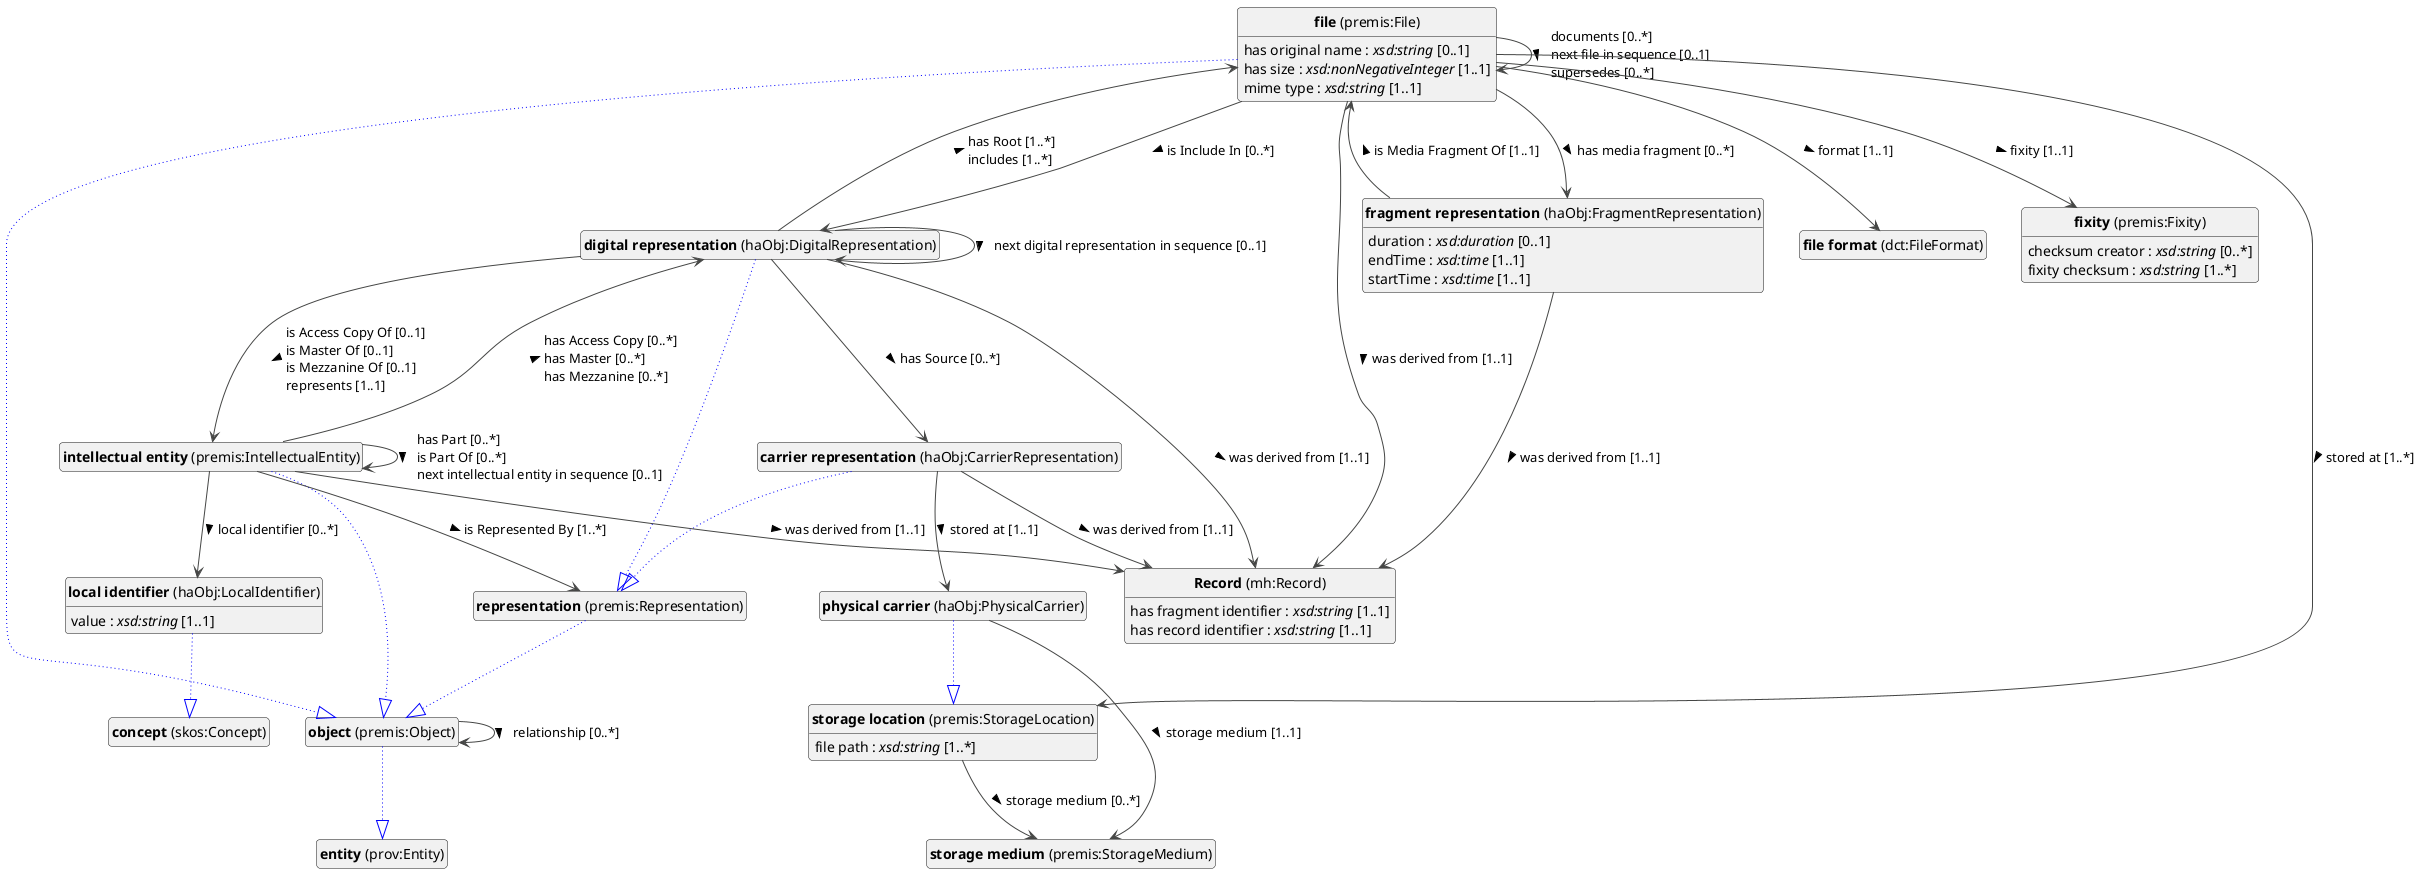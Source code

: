 @startuml
!theme vibrant
skinparam classFontSize 14
!define LIGHTORANGE
skinparam componentStyle uml2
skinparam wrapMessageWidth 1000
skinparam wrapWidth 1000
' skinparam ArrowColor #Maroon
' Remove shadows
skinparam shadowing false
'skinparam linetype polyline
skinparam ArrowMessageAlignment left
top to bottom direction


class "<b>Record</b> (mh:Record)" as mh_Record [[#mh%3ARecord]]
class "<b>carrier representation</b> (haObj:CarrierRepresentation)" as haObj_CarrierRepresentation [[#haObj%3ACarrierRepresentation]]
class "<b>representation</b> (premis:Representation)" as premis_Representation [[#premis%3ARepresentation]]
class "<b>digital representation</b> (haObj:DigitalRepresentation)" as haObj_DigitalRepresentation [[#haObj%3ADigitalRepresentation]]
class "<b>representation</b> (premis:Representation)" as premis_Representation [[#premis%3ARepresentation]]
class "<b>file</b> (premis:File)" as premis_File [[#premis%3AFile]]
class "<b>object</b> (premis:Object)" as premis_Object [[#premis%3AObject]]
class "<b>file format</b> (dct:FileFormat)" as dct_FileFormat [[#dct%3AFileFormat]]
class "<b>fixity</b> (premis:Fixity)" as premis_Fixity [[#premis%3AFixity]]
class "<b>fragment representation</b> (haObj:FragmentRepresentation)" as haObj_FragmentRepresentation [[#haObj%3AFragmentRepresentation]]
class "<b>intellectual entity</b> (premis:IntellectualEntity)" as premis_IntellectualEntity [[#premis%3AIntellectualEntity]]
class "<b>object</b> (premis:Object)" as premis_Object [[#premis%3AObject]]
class "<b>local identifier</b> (haObj:LocalIdentifier)" as haObj_LocalIdentifier [[#haObj%3ALocalIdentifier]]
class "<b>concept</b> (skos:Concept)" as skos_Concept [[#skos%3AConcept]]
class "<b>object</b> (premis:Object)" as premis_Object [[#premis%3AObject]]
class "<b>entity</b> (prov:Entity)" as prov_Entity [[#prov%3AEntity]]
class "<b>physical carrier</b> (haObj:PhysicalCarrier)" as haObj_PhysicalCarrier [[#haObj%3APhysicalCarrier]]
class "<b>storage location</b> (premis:StorageLocation)" as premis_StorageLocation [[#premis%3AStorageLocation]]
class "<b>representation</b> (premis:Representation)" as premis_Representation [[#premis%3ARepresentation]]
class "<b>object</b> (premis:Object)" as premis_Object [[#premis%3AObject]]
class "<b>storage location</b> (premis:StorageLocation)" as premis_StorageLocation [[#premis%3AStorageLocation]]
class "<b>storage medium</b> (premis:StorageMedium)" as premis_StorageMedium [[#premis%3AStorageMedium]]


mh_Record : has fragment identifier : <i>xsd:string</i> [1..1]
mh_Record : has record identifier : <i>xsd:string</i> [1..1]


haObj_CarrierRepresentation --|> premis_Representation #blue;line.dotted;text:blue

haObj_CarrierRepresentation --> haObj_PhysicalCarrier :stored at [1..1]  > 
haObj_CarrierRepresentation --> mh_Record :was derived from [1..1]  > 

haObj_DigitalRepresentation --|> premis_Representation #blue;line.dotted;text:blue

haObj_DigitalRepresentation --> haObj_CarrierRepresentation :has Source [0..*]  > 
haObj_DigitalRepresentation --> haObj_DigitalRepresentation :next digital representation in sequence [0..1]  > 
haObj_DigitalRepresentation --> mh_Record :was derived from [1..1]  > 
haObj_DigitalRepresentation --> premis_File :has Root [1..*]  \lincludes [1..*]  > 
haObj_DigitalRepresentation --> premis_IntellectualEntity :is Access Copy Of [0..1]  \lis Master Of [0..1]  \lis Mezzanine Of [0..1]  \lrepresents [1..1]  > 

premis_File --|> premis_Object #blue;line.dotted;text:blue

premis_File : has original name : <i>xsd:string</i> [0..1]
premis_File : has size : <i>xsd:nonNegativeInteger</i> [1..1]
premis_File : mime type : <i>xsd:string</i> [1..1]
premis_File --> dct_FileFormat :format [1..1]  > 
premis_File --> haObj_DigitalRepresentation :is Include In [0..*]  > 
premis_File --> haObj_FragmentRepresentation :has media fragment [0..*]  > 
premis_File --> mh_Record :was derived from [1..1]  > 
premis_File --> premis_File :documents [0..*]  \lnext file in sequence [0..1]  \lsupersedes [0..*]  > 
premis_File --> premis_Fixity :fixity [1..1]  > 
premis_File --> premis_StorageLocation :stored at [1..*]  > 






premis_Fixity : checksum creator : <i>xsd:string</i> [0..*]
premis_Fixity : fixity checksum : <i>xsd:string</i> [1..*]



haObj_FragmentRepresentation : duration : <i>xsd:duration</i> [0..1]
haObj_FragmentRepresentation : endTime : <i>xsd:time</i> [1..1]
haObj_FragmentRepresentation : startTime : <i>xsd:time</i> [1..1]
haObj_FragmentRepresentation --> mh_Record :was derived from [1..1]  > 
haObj_FragmentRepresentation --> premis_File :is Media Fragment Of [1..1]  > 



premis_IntellectualEntity --|> premis_Object #blue;line.dotted;text:blue

premis_IntellectualEntity --> haObj_DigitalRepresentation :has Access Copy [0..*]  \lhas Master [0..*]  \lhas Mezzanine [0..*]  > 
premis_IntellectualEntity --> haObj_LocalIdentifier :local identifier [0..*]  > 
premis_IntellectualEntity --> mh_Record :was derived from [1..1]  > 
premis_IntellectualEntity --> premis_IntellectualEntity :has Part [0..*]  \lis Part Of [0..*]  \lnext intellectual entity in sequence [0..1]  > 
premis_IntellectualEntity --> premis_Representation :is Represented By [1..*]  > 

haObj_LocalIdentifier --|> skos_Concept #blue;line.dotted;text:blue

haObj_LocalIdentifier : value : <i>xsd:string</i> [1..1]


premis_Object --|> prov_Entity #blue;line.dotted;text:blue

premis_Object --> premis_Object :relationship [0..*]  > 

haObj_PhysicalCarrier --|> premis_StorageLocation #blue;line.dotted;text:blue

haObj_PhysicalCarrier --> premis_StorageMedium :storage medium [1..1]  > 

premis_Representation --|> premis_Object #blue;line.dotted;text:blue



premis_StorageLocation : file path : <i>xsd:string</i> [1..*]
premis_StorageLocation --> premis_StorageMedium :storage medium [0..*]  > 





hide circle
hide methods
hide empty members
@enduml


